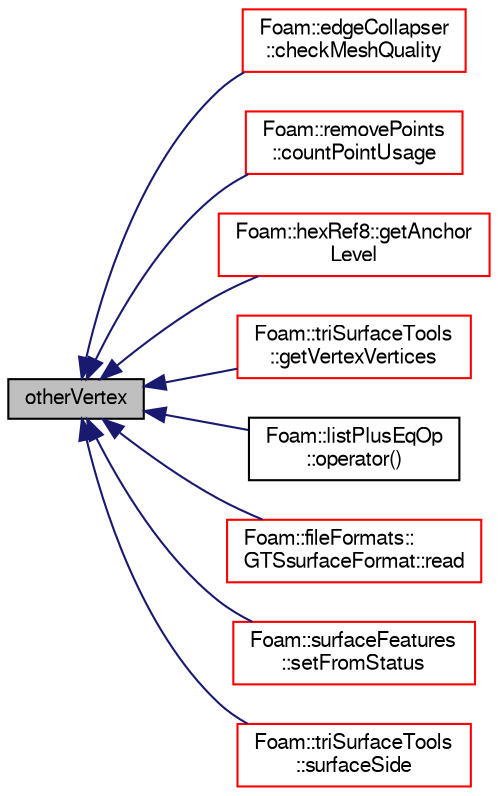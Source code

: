 digraph "otherVertex"
{
  bgcolor="transparent";
  edge [fontname="FreeSans",fontsize="10",labelfontname="FreeSans",labelfontsize="10"];
  node [fontname="FreeSans",fontsize="10",shape=record];
  rankdir="LR";
  Node515 [label="otherVertex",height=0.2,width=0.4,color="black", fillcolor="grey75", style="filled", fontcolor="black"];
  Node515 -> Node516 [dir="back",color="midnightblue",fontsize="10",style="solid",fontname="FreeSans"];
  Node516 [label="Foam::edgeCollapser\l::checkMeshQuality",height=0.2,width=0.4,color="red",URL="$a21642.html#a05c592dbdbe3fcc0728c2595750b5982",tooltip="Check mesh and mark points on faces in error. "];
  Node515 -> Node520 [dir="back",color="midnightblue",fontsize="10",style="solid",fontname="FreeSans"];
  Node520 [label="Foam::removePoints\l::countPointUsage",height=0.2,width=0.4,color="red",URL="$a21722.html#a1ebf47520484c4d57ed98c8e41db43d9",tooltip="Mark in pointCanBeDeleted the points that can be deleted. "];
  Node515 -> Node534 [dir="back",color="midnightblue",fontsize="10",style="solid",fontname="FreeSans"];
  Node534 [label="Foam::hexRef8::getAnchor\lLevel",height=0.2,width=0.4,color="red",URL="$a21654.html#aed49cb175362b037d69517422f320332",tooltip="Gets level such that the face has four points <= level. "];
  Node515 -> Node541 [dir="back",color="midnightblue",fontsize="10",style="solid",fontname="FreeSans"];
  Node541 [label="Foam::triSurfaceTools\l::getVertexVertices",height=0.2,width=0.4,color="red",URL="$a25538.html#af8c8a35e91aeac5ecf9a34f607d2c035",tooltip="Get all vertices (local numbering) connected to vertices of edge. "];
  Node515 -> Node544 [dir="back",color="midnightblue",fontsize="10",style="solid",fontname="FreeSans"];
  Node544 [label="Foam::listPlusEqOp\l::operator()",height=0.2,width=0.4,color="black",URL="$a24626.html#a2bca5855a51bffee2f0fe2aacc4aba10"];
  Node515 -> Node545 [dir="back",color="midnightblue",fontsize="10",style="solid",fontname="FreeSans"];
  Node545 [label="Foam::fileFormats::\lGTSsurfaceFormat::read",height=0.2,width=0.4,color="red",URL="$a29598.html#a464ebd67acbdff0014d4dae69e3ec4be",tooltip="Read from file. "];
  Node515 -> Node548 [dir="back",color="midnightblue",fontsize="10",style="solid",fontname="FreeSans"];
  Node548 [label="Foam::surfaceFeatures\l::setFromStatus",height=0.2,width=0.4,color="red",URL="$a25510.html#a3ec4130a2f02e6be2ba97774910eb125",tooltip="Set from status per edge. "];
  Node515 -> Node557 [dir="back",color="midnightblue",fontsize="10",style="solid",fontname="FreeSans"];
  Node557 [label="Foam::triSurfaceTools\l::surfaceSide",height=0.2,width=0.4,color="red",URL="$a25538.html#ac13accde68c814912f86ae34aacbb439",tooltip="Given nearest point (to sample) on surface determines which side. "];
}
